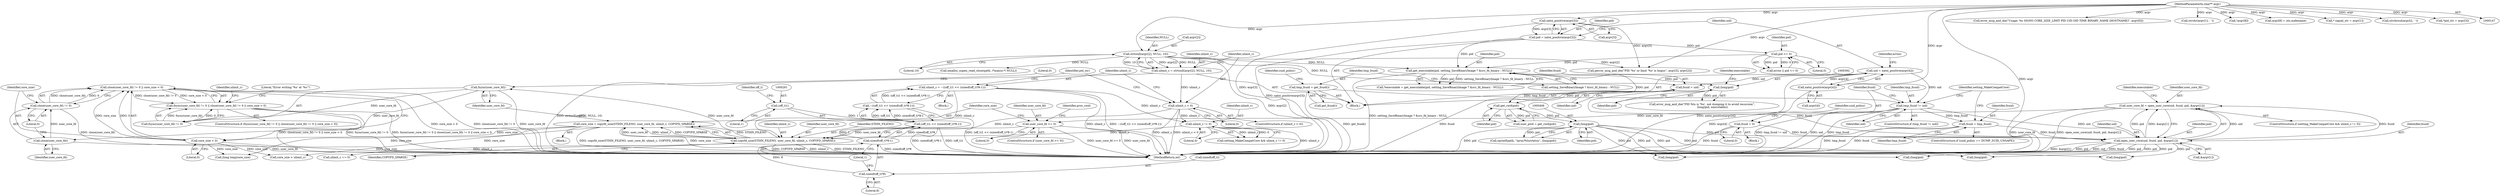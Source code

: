 digraph "0_abrt_8939398b82006ba1fec4ed491339fc075f43fc7c_1@API" {
"1001162" [label="(Call,close(user_core_fd) != 0 || core_size < 0)"];
"1001163" [label="(Call,close(user_core_fd) != 0)"];
"1001164" [label="(Call,close(user_core_fd))"];
"1001159" [label="(Call,fsync(user_core_fd))"];
"1001151" [label="(Call,copyfd_size(STDIN_FILENO, user_core_fd, ulimit_c, COPYFD_SPARSE))"];
"1001144" [label="(Call,user_core_fd >= 0)"];
"1000454" [label="(Call,user_core_fd = open_user_core(uid, fsuid, pid, &argv[1]))"];
"1000456" [label="(Call,open_user_core(uid, fsuid, pid, &argv[1]))"];
"1000426" [label="(Call,tmp_fsuid != uid)"];
"1000418" [label="(Call,tmp_fsuid = get_fsuid())"];
"1000313" [label="(Call,uid = xatoi_positive(argv[4]))"];
"1000315" [label="(Call,xatoi_positive(argv[4]))"];
"1000149" [label="(MethodParameterIn,char** argv)"];
"1000437" [label="(Call,fsuid = tmp_fsuid)"];
"1000430" [label="(Call,fsuid = 0)"];
"1000414" [label="(Call,fsuid = uid)"];
"1000405" [label="(Call,(long)pid)"];
"1000397" [label="(Call,get_cwd(pid))"];
"1000375" [label="(Call,get_executable(pid, setting_SaveBinaryImage ? &src_fd_binary : NULL))"];
"1000306" [label="(Call,pid = xatoi_positive(argv[3]))"];
"1000308" [label="(Call,xatoi_positive(argv[3]))"];
"1000322" [label="(Call,pid <= 0)"];
"1000275" [label="(Call,strtoull(argv[2], NULL, 10))"];
"1000391" [label="(Call,(long)pid)"];
"1000286" [label="(Call,ulimit_c = ~((off_t)1 << (sizeof(off_t)*8-1)))"];
"1000288" [label="(Call,~((off_t)1 << (sizeof(off_t)*8-1)))"];
"1000289" [label="(Call,(off_t)1 << (sizeof(off_t)*8-1))"];
"1000290" [label="(Call,(off_t)1)"];
"1000293" [label="(Call,sizeof(off_t)*8-1)"];
"1000294" [label="(Call,sizeof(off_t)*8)"];
"1000451" [label="(Call,ulimit_c != 0)"];
"1000282" [label="(Call,ulimit_c < 0)"];
"1000273" [label="(Call,ulimit_c = strtoull(argv[2], NULL, 10))"];
"1001167" [label="(Call,core_size < 0)"];
"1001149" [label="(Call,core_size = copyfd_size(STDIN_FILENO, user_core_fd, ulimit_c, COPYFD_SPARSE))"];
"1001157" [label="(Call,fsync(user_core_fd) != 0 || close(user_core_fd) != 0 || core_size < 0)"];
"1000393" [label="(Identifier,pid)"];
"1000296" [label="(Identifier,off_t)"];
"1001159" [label="(Call,fsync(user_core_fd))"];
"1000149" [label="(MethodParameterIn,char** argv)"];
"1000398" [label="(Identifier,pid)"];
"1000284" [label="(Literal,0)"];
"1000397" [label="(Call,get_cwd(pid))"];
"1000297" [label="(Literal,8)"];
"1001228" [label="(MethodReturn,int)"];
"1000176" [label="(Call,error_msg_and_die(\"Usage: %s SIGNO CORE_SIZE_LIMIT PID UID GID TIME BINARY_NAME [HOSTNAME]\", argv[0]))"];
"1000316" [label="(Call,argv[4])"];
"1000323" [label="(Identifier,pid)"];
"1000609" [label="(Call,(long)pid)"];
"1000150" [label="(Block,)"];
"1001151" [label="(Call,copyfd_size(STDIN_FILENO, user_core_fd, ulimit_c, COPYFD_SPARSE))"];
"1000419" [label="(Identifier,tmp_fsuid)"];
"1001217" [label="(Call,(long long)core_size)"];
"1001191" [label="(Identifier,ulimit_c)"];
"1000373" [label="(Call,*executable = get_executable(pid, setting_SaveBinaryImage ? &src_fd_binary : NULL))"];
"1000428" [label="(Identifier,uid)"];
"1000636" [label="(Call,(long)pid)"];
"1000375" [label="(Call,get_executable(pid, setting_SaveBinaryImage ? &src_fd_binary : NULL))"];
"1000420" [label="(Call,get_fsuid())"];
"1001166" [label="(Literal,0)"];
"1000451" [label="(Call,ulimit_c != 0)"];
"1001163" [label="(Call,close(user_core_fd) != 0)"];
"1001144" [label="(Call,user_core_fd >= 0)"];
"1000313" [label="(Call,uid = xatoi_positive(argv[4]))"];
"1000429" [label="(Block,)"];
"1000285" [label="(Block,)"];
"1001212" [label="(Call,(long)pid)"];
"1000426" [label="(Call,tmp_fsuid != uid)"];
"1000448" [label="(ControlStructure,if (setting_MakeCompatCore && ulimit_c != 0))"];
"1001167" [label="(Call,core_size < 0)"];
"1001190" [label="(Call,ulimit_c == 0)"];
"1000315" [label="(Call,xatoi_positive(argv[4]))"];
"1000453" [label="(Literal,0)"];
"1000414" [label="(Call,fsuid = uid)"];
"1000431" [label="(Identifier,fsuid)"];
"1000376" [label="(Identifier,pid)"];
"1000430" [label="(Call,fsuid = 0)"];
"1000314" [label="(Identifier,uid)"];
"1000289" [label="(Call,(off_t)1 << (sizeof(off_t)*8-1))"];
"1000427" [label="(Identifier,tmp_fsuid)"];
"1000306" [label="(Call,pid = xatoi_positive(argv[3]))"];
"1000293" [label="(Call,sizeof(off_t)*8-1)"];
"1000435" [label="(Identifier,suid_policy)"];
"1000456" [label="(Call,open_user_core(uid, fsuid, pid, &argv[1]))"];
"1001162" [label="(Call,close(user_core_fd) != 0 || core_size < 0)"];
"1000407" [label="(Identifier,pid)"];
"1000402" [label="(Call,sprintf(path, \"/proc/%lu/status\", (long)pid))"];
"1000395" [label="(Call,user_pwd = get_cwd(pid))"];
"1001158" [label="(Call,fsync(user_core_fd) != 0)"];
"1000295" [label="(Call,sizeof(off_t))"];
"1001149" [label="(Call,core_size = copyfd_size(STDIN_FILENO, user_core_fd, ulimit_c, COPYFD_SPARSE))"];
"1000415" [label="(Identifier,fsuid)"];
"1000423" [label="(Identifier,suid_policy)"];
"1000459" [label="(Identifier,pid)"];
"1001145" [label="(Identifier,user_core_fd)"];
"1001154" [label="(Identifier,ulimit_c)"];
"1001172" [label="(Literal,\"Error writing '%s' at '%s'\")"];
"1000416" [label="(Identifier,uid)"];
"1000320" [label="(Call,errno || pid <= 0)"];
"1000283" [label="(Identifier,ulimit_c)"];
"1000425" [label="(ControlStructure,if (tmp_fsuid != uid))"];
"1000290" [label="(Call,(off_t)1)"];
"1000439" [label="(Identifier,tmp_fsuid)"];
"1001147" [label="(Block,)"];
"1001155" [label="(Identifier,COPYFD_SPARSE)"];
"1001160" [label="(Identifier,user_core_fd)"];
"1000182" [label="(Call,strchr(argv[1], ' '))"];
"1001156" [label="(ControlStructure,if (fsync(user_core_fd) != 0 || close(user_core_fd) != 0 || core_size < 0))"];
"1001157" [label="(Call,fsync(user_core_fd) != 0 || close(user_core_fd) != 0 || core_size < 0)"];
"1000351" [label="(Call,!argv[8])"];
"1001161" [label="(Literal,0)"];
"1000279" [label="(Identifier,NULL)"];
"1000433" [label="(ControlStructure,if (suid_policy == DUMP_SUID_UNSAFE))"];
"1001168" [label="(Identifier,core_size)"];
"1001146" [label="(Literal,0)"];
"1000280" [label="(Literal,10)"];
"1000454" [label="(Call,user_core_fd = open_user_core(uid, fsuid, pid, &argv[1]))"];
"1000410" [label="(Call,xmalloc_xopen_read_close(path, /*maxsz:*/ NULL))"];
"1000281" [label="(ControlStructure,if (ulimit_c < 0))"];
"1001164" [label="(Call,close(user_core_fd))"];
"1000405" [label="(Call,(long)pid)"];
"1000437" [label="(Call,fsuid = tmp_fsuid)"];
"1000309" [label="(Call,argv[3])"];
"1000288" [label="(Call,~((off_t)1 << (sizeof(off_t)*8-1)))"];
"1001143" [label="(ControlStructure,if (user_core_fd >= 0))"];
"1000455" [label="(Identifier,user_core_fd)"];
"1000307" [label="(Identifier,pid)"];
"1000301" [label="(Identifier,pid_str)"];
"1000460" [label="(Call,&argv[1])"];
"1000450" [label="(Identifier,setting_MakeCompatCore)"];
"1000458" [label="(Identifier,fsuid)"];
"1000282" [label="(Call,ulimit_c < 0)"];
"1000321" [label="(Identifier,errno)"];
"1000391" [label="(Call,(long)pid)"];
"1000294" [label="(Call,sizeof(off_t)*8)"];
"1000471" [label="(Call,(long)pid)"];
"1000322" [label="(Call,pid <= 0)"];
"1000418" [label="(Call,tmp_fsuid = get_fsuid())"];
"1001153" [label="(Identifier,user_core_fd)"];
"1000274" [label="(Identifier,ulimit_c)"];
"1000438" [label="(Identifier,fsuid)"];
"1000359" [label="(Call,argv[8] = uts.nodename)"];
"1000275" [label="(Call,strtoull(argv[2], NULL, 10))"];
"1000273" [label="(Call,ulimit_c = strtoull(argv[2], NULL, 10))"];
"1000286" [label="(Call,ulimit_c = ~((off_t)1 << (sizeof(off_t)*8-1)))"];
"1000262" [label="(Call,* signal_str = argv[1])"];
"1000201" [label="(Call,strchrnul(argv[i], ' '))"];
"1000394" [label="(Identifier,executable)"];
"1001150" [label="(Identifier,core_size)"];
"1000300" [label="(Call,*pid_str = argv[3])"];
"1000287" [label="(Identifier,ulimit_c)"];
"1001193" [label="(Call,core_size > ulimit_c)"];
"1000298" [label="(Literal,1)"];
"1001152" [label="(Identifier,STDIN_FILENO)"];
"1000457" [label="(Identifier,uid)"];
"1001165" [label="(Identifier,user_core_fd)"];
"1000292" [label="(Literal,1)"];
"1000389" [label="(Call,error_msg_and_die(\"PID %lu is '%s', not dumping it to avoid recursion\",\n                        (long)pid, executable))"];
"1000308" [label="(Call,xatoi_positive(argv[3]))"];
"1000377" [label="(Call,setting_SaveBinaryImage ? &src_fd_binary : NULL)"];
"1000466" [label="(Identifier,executable)"];
"1001222" [label="(Identifier,proc_cwd)"];
"1000324" [label="(Literal,0)"];
"1000452" [label="(Identifier,ulimit_c)"];
"1001169" [label="(Literal,0)"];
"1000276" [label="(Call,argv[2])"];
"1000432" [label="(Literal,0)"];
"1000449" [label="(Call,setting_MakeCompatCore && ulimit_c != 0)"];
"1000326" [label="(Call,perror_msg_and_die(\"PID '%s' or limit '%s' is bogus\", argv[3], argv[2]))"];
"1001162" -> "1001157"  [label="AST: "];
"1001162" -> "1001163"  [label="CFG: "];
"1001162" -> "1001167"  [label="CFG: "];
"1001163" -> "1001162"  [label="AST: "];
"1001167" -> "1001162"  [label="AST: "];
"1001157" -> "1001162"  [label="CFG: "];
"1001162" -> "1001228"  [label="DDG: close(user_core_fd) != 0"];
"1001162" -> "1001228"  [label="DDG: core_size < 0"];
"1001162" -> "1001157"  [label="DDG: close(user_core_fd) != 0"];
"1001162" -> "1001157"  [label="DDG: core_size < 0"];
"1001163" -> "1001162"  [label="DDG: close(user_core_fd)"];
"1001163" -> "1001162"  [label="DDG: 0"];
"1001167" -> "1001162"  [label="DDG: core_size"];
"1001167" -> "1001162"  [label="DDG: 0"];
"1001163" -> "1001166"  [label="CFG: "];
"1001164" -> "1001163"  [label="AST: "];
"1001166" -> "1001163"  [label="AST: "];
"1001168" -> "1001163"  [label="CFG: "];
"1001163" -> "1001228"  [label="DDG: close(user_core_fd)"];
"1001164" -> "1001163"  [label="DDG: user_core_fd"];
"1001164" -> "1001165"  [label="CFG: "];
"1001165" -> "1001164"  [label="AST: "];
"1001166" -> "1001164"  [label="CFG: "];
"1001164" -> "1001228"  [label="DDG: user_core_fd"];
"1001159" -> "1001164"  [label="DDG: user_core_fd"];
"1001159" -> "1001158"  [label="AST: "];
"1001159" -> "1001160"  [label="CFG: "];
"1001160" -> "1001159"  [label="AST: "];
"1001161" -> "1001159"  [label="CFG: "];
"1001159" -> "1001228"  [label="DDG: user_core_fd"];
"1001159" -> "1001158"  [label="DDG: user_core_fd"];
"1001151" -> "1001159"  [label="DDG: user_core_fd"];
"1001151" -> "1001149"  [label="AST: "];
"1001151" -> "1001155"  [label="CFG: "];
"1001152" -> "1001151"  [label="AST: "];
"1001153" -> "1001151"  [label="AST: "];
"1001154" -> "1001151"  [label="AST: "];
"1001155" -> "1001151"  [label="AST: "];
"1001149" -> "1001151"  [label="CFG: "];
"1001151" -> "1001228"  [label="DDG: COPYFD_SPARSE"];
"1001151" -> "1001228"  [label="DDG: ulimit_c"];
"1001151" -> "1001228"  [label="DDG: STDIN_FILENO"];
"1001151" -> "1001149"  [label="DDG: STDIN_FILENO"];
"1001151" -> "1001149"  [label="DDG: user_core_fd"];
"1001151" -> "1001149"  [label="DDG: ulimit_c"];
"1001151" -> "1001149"  [label="DDG: COPYFD_SPARSE"];
"1001144" -> "1001151"  [label="DDG: user_core_fd"];
"1000286" -> "1001151"  [label="DDG: ulimit_c"];
"1000451" -> "1001151"  [label="DDG: ulimit_c"];
"1000282" -> "1001151"  [label="DDG: ulimit_c"];
"1001151" -> "1001190"  [label="DDG: ulimit_c"];
"1001144" -> "1001143"  [label="AST: "];
"1001144" -> "1001146"  [label="CFG: "];
"1001145" -> "1001144"  [label="AST: "];
"1001146" -> "1001144"  [label="AST: "];
"1001150" -> "1001144"  [label="CFG: "];
"1001222" -> "1001144"  [label="CFG: "];
"1001144" -> "1001228"  [label="DDG: user_core_fd"];
"1001144" -> "1001228"  [label="DDG: user_core_fd >= 0"];
"1000454" -> "1001144"  [label="DDG: user_core_fd"];
"1000454" -> "1000448"  [label="AST: "];
"1000454" -> "1000456"  [label="CFG: "];
"1000455" -> "1000454"  [label="AST: "];
"1000456" -> "1000454"  [label="AST: "];
"1000466" -> "1000454"  [label="CFG: "];
"1000454" -> "1001228"  [label="DDG: user_core_fd"];
"1000454" -> "1001228"  [label="DDG: open_user_core(uid, fsuid, pid, &argv[1])"];
"1000456" -> "1000454"  [label="DDG: uid"];
"1000456" -> "1000454"  [label="DDG: fsuid"];
"1000456" -> "1000454"  [label="DDG: pid"];
"1000456" -> "1000454"  [label="DDG: &argv[1]"];
"1000456" -> "1000460"  [label="CFG: "];
"1000457" -> "1000456"  [label="AST: "];
"1000458" -> "1000456"  [label="AST: "];
"1000459" -> "1000456"  [label="AST: "];
"1000460" -> "1000456"  [label="AST: "];
"1000456" -> "1001228"  [label="DDG: &argv[1]"];
"1000456" -> "1001228"  [label="DDG: pid"];
"1000456" -> "1001228"  [label="DDG: uid"];
"1000456" -> "1001228"  [label="DDG: fsuid"];
"1000426" -> "1000456"  [label="DDG: uid"];
"1000437" -> "1000456"  [label="DDG: fsuid"];
"1000430" -> "1000456"  [label="DDG: fsuid"];
"1000414" -> "1000456"  [label="DDG: fsuid"];
"1000405" -> "1000456"  [label="DDG: pid"];
"1000456" -> "1000471"  [label="DDG: pid"];
"1000456" -> "1000609"  [label="DDG: pid"];
"1000456" -> "1000636"  [label="DDG: pid"];
"1000456" -> "1001212"  [label="DDG: pid"];
"1000426" -> "1000425"  [label="AST: "];
"1000426" -> "1000428"  [label="CFG: "];
"1000427" -> "1000426"  [label="AST: "];
"1000428" -> "1000426"  [label="AST: "];
"1000431" -> "1000426"  [label="CFG: "];
"1000450" -> "1000426"  [label="CFG: "];
"1000426" -> "1001228"  [label="DDG: uid"];
"1000426" -> "1001228"  [label="DDG: tmp_fsuid"];
"1000426" -> "1001228"  [label="DDG: tmp_fsuid != uid"];
"1000418" -> "1000426"  [label="DDG: tmp_fsuid"];
"1000313" -> "1000426"  [label="DDG: uid"];
"1000426" -> "1000437"  [label="DDG: tmp_fsuid"];
"1000418" -> "1000150"  [label="AST: "];
"1000418" -> "1000420"  [label="CFG: "];
"1000419" -> "1000418"  [label="AST: "];
"1000420" -> "1000418"  [label="AST: "];
"1000423" -> "1000418"  [label="CFG: "];
"1000418" -> "1001228"  [label="DDG: get_fsuid()"];
"1000313" -> "1000150"  [label="AST: "];
"1000313" -> "1000315"  [label="CFG: "];
"1000314" -> "1000313"  [label="AST: "];
"1000315" -> "1000313"  [label="AST: "];
"1000321" -> "1000313"  [label="CFG: "];
"1000313" -> "1001228"  [label="DDG: xatoi_positive(argv[4])"];
"1000315" -> "1000313"  [label="DDG: argv[4]"];
"1000313" -> "1000414"  [label="DDG: uid"];
"1000315" -> "1000316"  [label="CFG: "];
"1000316" -> "1000315"  [label="AST: "];
"1000315" -> "1001228"  [label="DDG: argv[4]"];
"1000149" -> "1000315"  [label="DDG: argv"];
"1000149" -> "1000147"  [label="AST: "];
"1000149" -> "1001228"  [label="DDG: argv"];
"1000149" -> "1000176"  [label="DDG: argv"];
"1000149" -> "1000182"  [label="DDG: argv"];
"1000149" -> "1000201"  [label="DDG: argv"];
"1000149" -> "1000262"  [label="DDG: argv"];
"1000149" -> "1000275"  [label="DDG: argv"];
"1000149" -> "1000300"  [label="DDG: argv"];
"1000149" -> "1000308"  [label="DDG: argv"];
"1000149" -> "1000326"  [label="DDG: argv"];
"1000149" -> "1000351"  [label="DDG: argv"];
"1000149" -> "1000359"  [label="DDG: argv"];
"1000437" -> "1000433"  [label="AST: "];
"1000437" -> "1000439"  [label="CFG: "];
"1000438" -> "1000437"  [label="AST: "];
"1000439" -> "1000437"  [label="AST: "];
"1000450" -> "1000437"  [label="CFG: "];
"1000437" -> "1001228"  [label="DDG: fsuid"];
"1000437" -> "1001228"  [label="DDG: tmp_fsuid"];
"1000430" -> "1000429"  [label="AST: "];
"1000430" -> "1000432"  [label="CFG: "];
"1000431" -> "1000430"  [label="AST: "];
"1000432" -> "1000430"  [label="AST: "];
"1000435" -> "1000430"  [label="CFG: "];
"1000430" -> "1001228"  [label="DDG: fsuid"];
"1000414" -> "1000150"  [label="AST: "];
"1000414" -> "1000416"  [label="CFG: "];
"1000415" -> "1000414"  [label="AST: "];
"1000416" -> "1000414"  [label="AST: "];
"1000419" -> "1000414"  [label="CFG: "];
"1000414" -> "1001228"  [label="DDG: fsuid"];
"1000405" -> "1000402"  [label="AST: "];
"1000405" -> "1000407"  [label="CFG: "];
"1000406" -> "1000405"  [label="AST: "];
"1000407" -> "1000405"  [label="AST: "];
"1000402" -> "1000405"  [label="CFG: "];
"1000405" -> "1001228"  [label="DDG: pid"];
"1000405" -> "1000402"  [label="DDG: pid"];
"1000397" -> "1000405"  [label="DDG: pid"];
"1000405" -> "1000471"  [label="DDG: pid"];
"1000405" -> "1000609"  [label="DDG: pid"];
"1000405" -> "1000636"  [label="DDG: pid"];
"1000405" -> "1001212"  [label="DDG: pid"];
"1000397" -> "1000395"  [label="AST: "];
"1000397" -> "1000398"  [label="CFG: "];
"1000398" -> "1000397"  [label="AST: "];
"1000395" -> "1000397"  [label="CFG: "];
"1000397" -> "1000395"  [label="DDG: pid"];
"1000375" -> "1000397"  [label="DDG: pid"];
"1000391" -> "1000397"  [label="DDG: pid"];
"1000375" -> "1000373"  [label="AST: "];
"1000375" -> "1000377"  [label="CFG: "];
"1000376" -> "1000375"  [label="AST: "];
"1000377" -> "1000375"  [label="AST: "];
"1000373" -> "1000375"  [label="CFG: "];
"1000375" -> "1001228"  [label="DDG: setting_SaveBinaryImage ? &src_fd_binary : NULL"];
"1000375" -> "1000373"  [label="DDG: pid"];
"1000375" -> "1000373"  [label="DDG: setting_SaveBinaryImage ? &src_fd_binary : NULL"];
"1000306" -> "1000375"  [label="DDG: pid"];
"1000322" -> "1000375"  [label="DDG: pid"];
"1000275" -> "1000375"  [label="DDG: NULL"];
"1000375" -> "1000391"  [label="DDG: pid"];
"1000306" -> "1000150"  [label="AST: "];
"1000306" -> "1000308"  [label="CFG: "];
"1000307" -> "1000306"  [label="AST: "];
"1000308" -> "1000306"  [label="AST: "];
"1000314" -> "1000306"  [label="CFG: "];
"1000306" -> "1001228"  [label="DDG: xatoi_positive(argv[3])"];
"1000308" -> "1000306"  [label="DDG: argv[3]"];
"1000306" -> "1000322"  [label="DDG: pid"];
"1000308" -> "1000309"  [label="CFG: "];
"1000309" -> "1000308"  [label="AST: "];
"1000308" -> "1001228"  [label="DDG: argv[3]"];
"1000308" -> "1000326"  [label="DDG: argv[3]"];
"1000322" -> "1000320"  [label="AST: "];
"1000322" -> "1000324"  [label="CFG: "];
"1000323" -> "1000322"  [label="AST: "];
"1000324" -> "1000322"  [label="AST: "];
"1000320" -> "1000322"  [label="CFG: "];
"1000322" -> "1000320"  [label="DDG: pid"];
"1000322" -> "1000320"  [label="DDG: 0"];
"1000275" -> "1000273"  [label="AST: "];
"1000275" -> "1000280"  [label="CFG: "];
"1000276" -> "1000275"  [label="AST: "];
"1000279" -> "1000275"  [label="AST: "];
"1000280" -> "1000275"  [label="AST: "];
"1000273" -> "1000275"  [label="CFG: "];
"1000275" -> "1001228"  [label="DDG: argv[2]"];
"1000275" -> "1000273"  [label="DDG: argv[2]"];
"1000275" -> "1000273"  [label="DDG: NULL"];
"1000275" -> "1000273"  [label="DDG: 10"];
"1000275" -> "1000326"  [label="DDG: argv[2]"];
"1000275" -> "1000377"  [label="DDG: NULL"];
"1000275" -> "1000410"  [label="DDG: NULL"];
"1000391" -> "1000389"  [label="AST: "];
"1000391" -> "1000393"  [label="CFG: "];
"1000392" -> "1000391"  [label="AST: "];
"1000393" -> "1000391"  [label="AST: "];
"1000394" -> "1000391"  [label="CFG: "];
"1000391" -> "1000389"  [label="DDG: pid"];
"1000286" -> "1000285"  [label="AST: "];
"1000286" -> "1000288"  [label="CFG: "];
"1000287" -> "1000286"  [label="AST: "];
"1000288" -> "1000286"  [label="AST: "];
"1000301" -> "1000286"  [label="CFG: "];
"1000286" -> "1001228"  [label="DDG: ulimit_c"];
"1000286" -> "1001228"  [label="DDG: ~((off_t)1 << (sizeof(off_t)*8-1))"];
"1000288" -> "1000286"  [label="DDG: (off_t)1 << (sizeof(off_t)*8-1)"];
"1000286" -> "1000451"  [label="DDG: ulimit_c"];
"1000288" -> "1000289"  [label="CFG: "];
"1000289" -> "1000288"  [label="AST: "];
"1000288" -> "1001228"  [label="DDG: (off_t)1 << (sizeof(off_t)*8-1)"];
"1000289" -> "1000288"  [label="DDG: (off_t)1"];
"1000289" -> "1000288"  [label="DDG: sizeof(off_t)*8-1"];
"1000289" -> "1000293"  [label="CFG: "];
"1000290" -> "1000289"  [label="AST: "];
"1000293" -> "1000289"  [label="AST: "];
"1000289" -> "1001228"  [label="DDG: (off_t)1"];
"1000289" -> "1001228"  [label="DDG: sizeof(off_t)*8-1"];
"1000290" -> "1000289"  [label="DDG: 1"];
"1000293" -> "1000289"  [label="DDG: sizeof(off_t)*8"];
"1000293" -> "1000289"  [label="DDG: 1"];
"1000290" -> "1000292"  [label="CFG: "];
"1000291" -> "1000290"  [label="AST: "];
"1000292" -> "1000290"  [label="AST: "];
"1000296" -> "1000290"  [label="CFG: "];
"1000293" -> "1000298"  [label="CFG: "];
"1000294" -> "1000293"  [label="AST: "];
"1000298" -> "1000293"  [label="AST: "];
"1000293" -> "1001228"  [label="DDG: sizeof(off_t)*8"];
"1000294" -> "1000293"  [label="DDG: 8"];
"1000294" -> "1000297"  [label="CFG: "];
"1000295" -> "1000294"  [label="AST: "];
"1000297" -> "1000294"  [label="AST: "];
"1000298" -> "1000294"  [label="CFG: "];
"1000451" -> "1000449"  [label="AST: "];
"1000451" -> "1000453"  [label="CFG: "];
"1000452" -> "1000451"  [label="AST: "];
"1000453" -> "1000451"  [label="AST: "];
"1000449" -> "1000451"  [label="CFG: "];
"1000451" -> "1001228"  [label="DDG: ulimit_c"];
"1000451" -> "1000449"  [label="DDG: ulimit_c"];
"1000451" -> "1000449"  [label="DDG: 0"];
"1000282" -> "1000451"  [label="DDG: ulimit_c"];
"1000282" -> "1000281"  [label="AST: "];
"1000282" -> "1000284"  [label="CFG: "];
"1000283" -> "1000282"  [label="AST: "];
"1000284" -> "1000282"  [label="AST: "];
"1000287" -> "1000282"  [label="CFG: "];
"1000301" -> "1000282"  [label="CFG: "];
"1000282" -> "1001228"  [label="DDG: ulimit_c < 0"];
"1000282" -> "1001228"  [label="DDG: ulimit_c"];
"1000273" -> "1000282"  [label="DDG: ulimit_c"];
"1000273" -> "1000150"  [label="AST: "];
"1000274" -> "1000273"  [label="AST: "];
"1000283" -> "1000273"  [label="CFG: "];
"1000273" -> "1001228"  [label="DDG: strtoull(argv[2], NULL, 10)"];
"1001167" -> "1001169"  [label="CFG: "];
"1001168" -> "1001167"  [label="AST: "];
"1001169" -> "1001167"  [label="AST: "];
"1001167" -> "1001228"  [label="DDG: core_size"];
"1001149" -> "1001167"  [label="DDG: core_size"];
"1001167" -> "1001193"  [label="DDG: core_size"];
"1001167" -> "1001217"  [label="DDG: core_size"];
"1001149" -> "1001147"  [label="AST: "];
"1001150" -> "1001149"  [label="AST: "];
"1001160" -> "1001149"  [label="CFG: "];
"1001149" -> "1001228"  [label="DDG: copyfd_size(STDIN_FILENO, user_core_fd, ulimit_c, COPYFD_SPARSE)"];
"1001149" -> "1001228"  [label="DDG: core_size"];
"1001149" -> "1001193"  [label="DDG: core_size"];
"1001149" -> "1001217"  [label="DDG: core_size"];
"1001157" -> "1001156"  [label="AST: "];
"1001157" -> "1001158"  [label="CFG: "];
"1001158" -> "1001157"  [label="AST: "];
"1001172" -> "1001157"  [label="CFG: "];
"1001191" -> "1001157"  [label="CFG: "];
"1001157" -> "1001228"  [label="DDG: close(user_core_fd) != 0 || core_size < 0"];
"1001157" -> "1001228"  [label="DDG: fsync(user_core_fd) != 0"];
"1001157" -> "1001228"  [label="DDG: fsync(user_core_fd) != 0 || close(user_core_fd) != 0 || core_size < 0"];
"1001158" -> "1001157"  [label="DDG: fsync(user_core_fd)"];
"1001158" -> "1001157"  [label="DDG: 0"];
}
